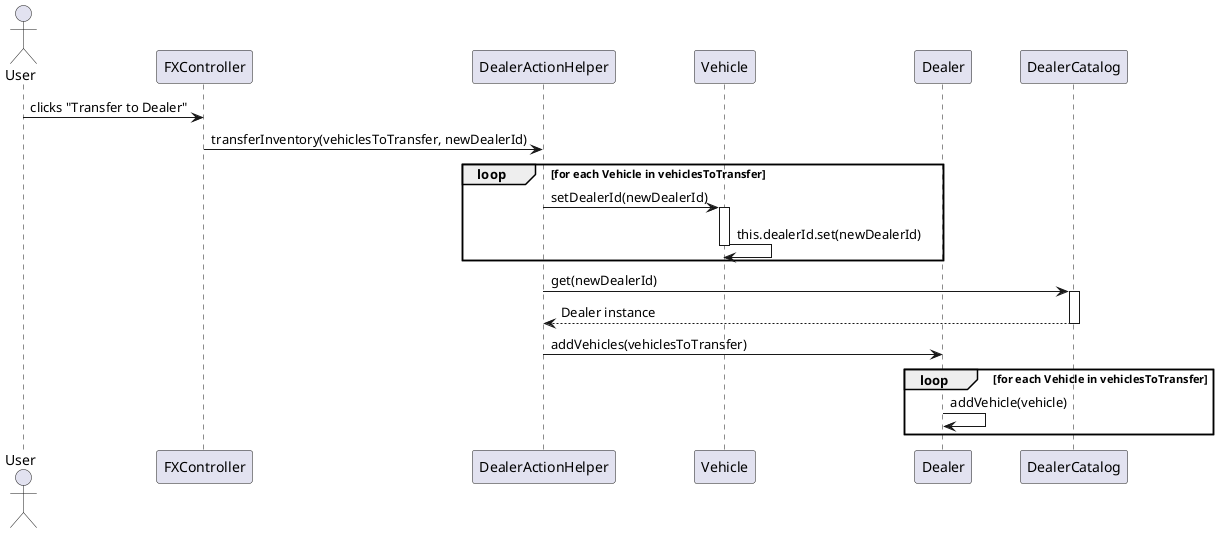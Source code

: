 @startuml
actor User
participant FXController
participant DealerActionHelper
participant Vehicle
participant Dealer
participant DealerCatalog

User -> FXController : clicks "Transfer to Dealer"
FXController -> DealerActionHelper : transferInventory(vehiclesToTransfer, newDealerId)

loop for each Vehicle in vehiclesToTransfer
    DealerActionHelper -> Vehicle : setDealerId(newDealerId)
    activate Vehicle
    Vehicle -> Vehicle : this.dealerId.set(newDealerId)
    deactivate Vehicle
end

DealerActionHelper -> DealerCatalog : get(newDealerId)
activate DealerCatalog
DealerCatalog --> DealerActionHelper : Dealer instance
deactivate DealerCatalog

DealerActionHelper -> Dealer : addVehicles(vehiclesToTransfer)

loop for each Vehicle in vehiclesToTransfer
    Dealer -> Dealer : addVehicle(vehicle)
end

@enduml

